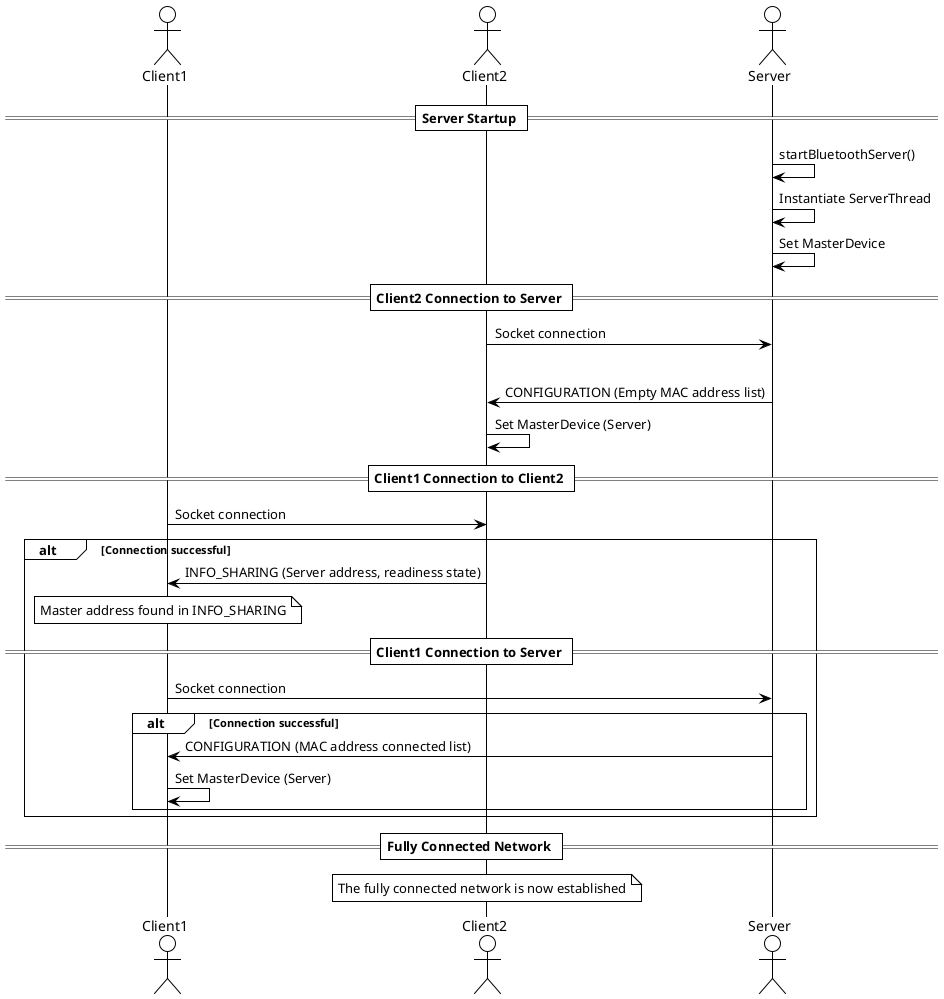 @startuml
!theme plain

actor Client1
actor Client2
actor Server

== Server Startup ==
Server -> Server: startBluetoothServer()
Server -> Server: Instantiate ServerThread
Server -> Server: Set MasterDevice

== Client2 Connection to Server ==
Client2 -> Server: Socket connection
alt Connection successful
    Server -> Client2: CONFIGURATION (Empty MAC address list)
Client2 -> Client2: Set MasterDevice (Server)

== Client1 Connection to Client2 ==
Client1 -> Client2: Socket connection
alt Connection successful
    Client2 -> Client1: INFO_SHARING (Server address, readiness state)
note over Client1: Master address found in INFO_SHARING
== Client1 Connection to Server ==
Client1 -> Server: Socket connection
alt Connection successful
Server -> Client1: CONFIGURATION (MAC address connected list)
Client1 -> Client1: Set MasterDevice (Server)
end


end

== Fully Connected Network ==
note over Client2: The fully connected network is now established
@enduml
